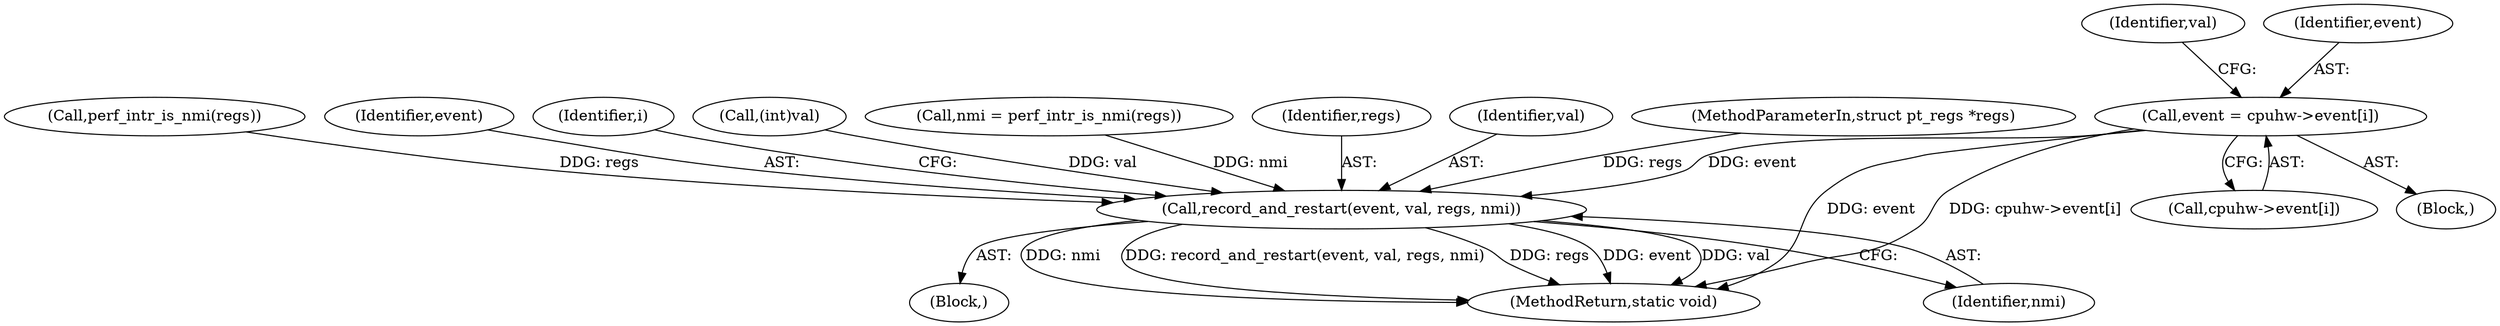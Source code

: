 digraph "1_linux_a8b0ca17b80e92faab46ee7179ba9e99ccb61233_17@array" {
"1000141" [label="(Call,event = cpuhw->event[i])"];
"1000165" [label="(Call,record_and_restart(event, val, regs, nmi))"];
"1000122" [label="(Call,perf_intr_is_nmi(regs))"];
"1000166" [label="(Identifier,event)"];
"1000165" [label="(Call,record_and_restart(event, val, regs, nmi))"];
"1000139" [label="(Identifier,i)"];
"1000149" [label="(Identifier,val)"];
"1000143" [label="(Call,cpuhw->event[i])"];
"1000140" [label="(Block,)"];
"1000154" [label="(Call,(int)val)"];
"1000141" [label="(Call,event = cpuhw->event[i])"];
"1000142" [label="(Identifier,event)"];
"1000161" [label="(Block,)"];
"1000190" [label="(MethodReturn,static void)"];
"1000120" [label="(Call,nmi = perf_intr_is_nmi(regs))"];
"1000168" [label="(Identifier,regs)"];
"1000167" [label="(Identifier,val)"];
"1000104" [label="(MethodParameterIn,struct pt_regs *regs)"];
"1000169" [label="(Identifier,nmi)"];
"1000141" -> "1000140"  [label="AST: "];
"1000141" -> "1000143"  [label="CFG: "];
"1000142" -> "1000141"  [label="AST: "];
"1000143" -> "1000141"  [label="AST: "];
"1000149" -> "1000141"  [label="CFG: "];
"1000141" -> "1000190"  [label="DDG: event"];
"1000141" -> "1000190"  [label="DDG: cpuhw->event[i]"];
"1000141" -> "1000165"  [label="DDG: event"];
"1000165" -> "1000161"  [label="AST: "];
"1000165" -> "1000169"  [label="CFG: "];
"1000166" -> "1000165"  [label="AST: "];
"1000167" -> "1000165"  [label="AST: "];
"1000168" -> "1000165"  [label="AST: "];
"1000169" -> "1000165"  [label="AST: "];
"1000139" -> "1000165"  [label="CFG: "];
"1000165" -> "1000190"  [label="DDG: nmi"];
"1000165" -> "1000190"  [label="DDG: record_and_restart(event, val, regs, nmi)"];
"1000165" -> "1000190"  [label="DDG: regs"];
"1000165" -> "1000190"  [label="DDG: event"];
"1000165" -> "1000190"  [label="DDG: val"];
"1000154" -> "1000165"  [label="DDG: val"];
"1000122" -> "1000165"  [label="DDG: regs"];
"1000104" -> "1000165"  [label="DDG: regs"];
"1000120" -> "1000165"  [label="DDG: nmi"];
}
